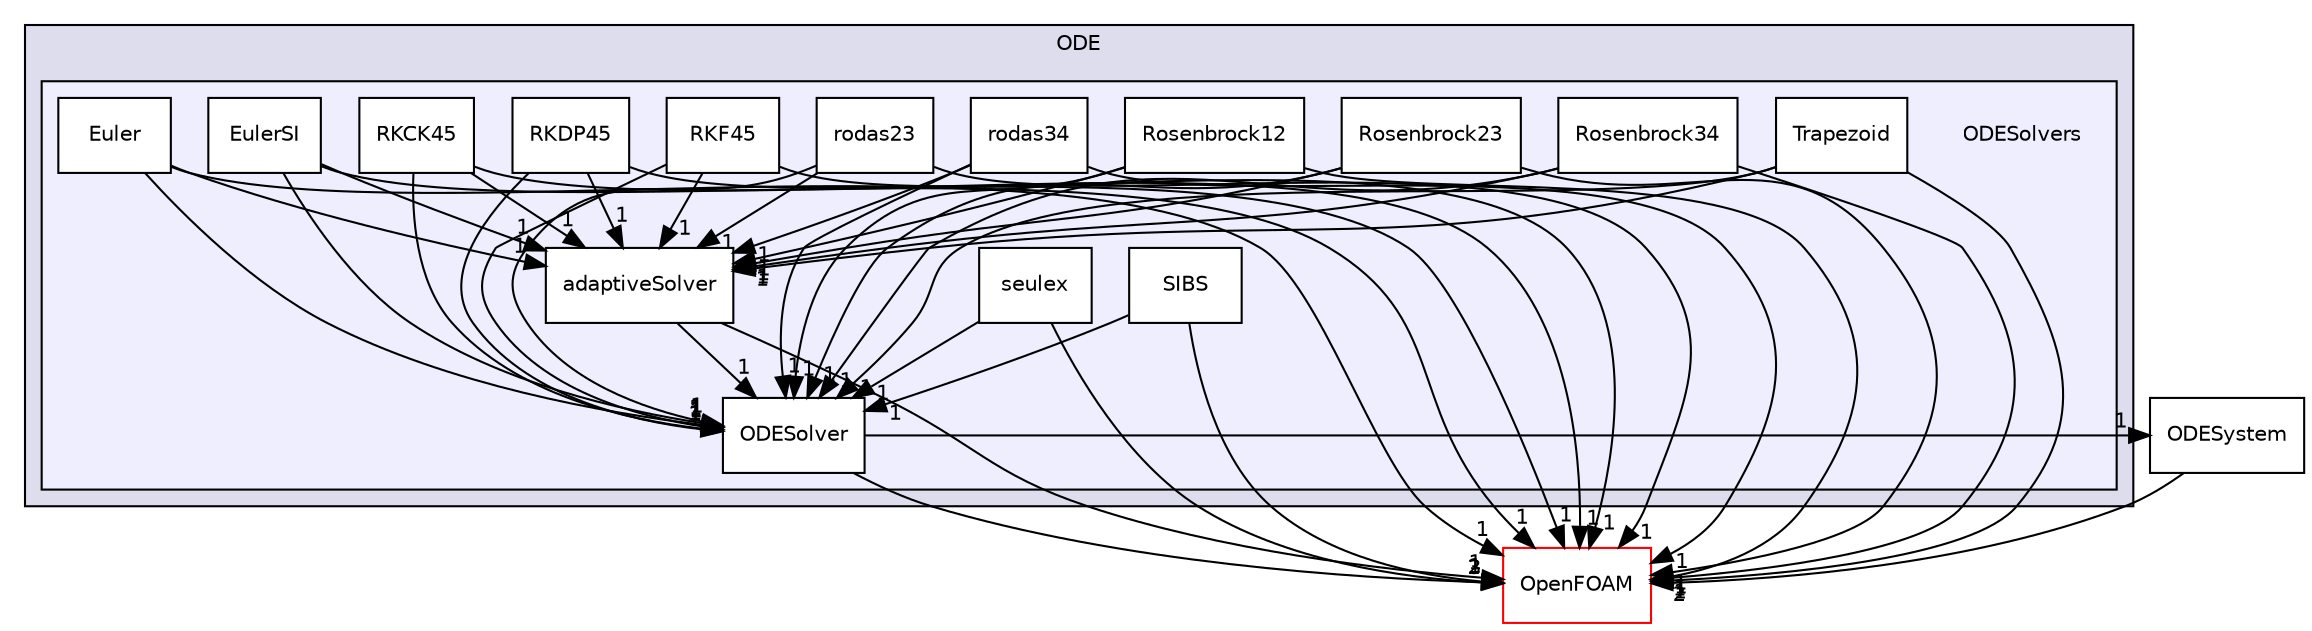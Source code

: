 digraph "src/ODE/ODESolvers" {
  bgcolor=transparent;
  compound=true
  node [ fontsize="10", fontname="Helvetica"];
  edge [ labelfontsize="10", labelfontname="Helvetica"];
  subgraph clusterdir_e47b7a1cb0d621da2e060462b00c1c76 {
    graph [ bgcolor="#ddddee", pencolor="black", label="ODE" fontname="Helvetica", fontsize="10", URL="dir_e47b7a1cb0d621da2e060462b00c1c76.html"]
  subgraph clusterdir_3c9eb44cc766b767ba49f7a4339bd2b9 {
    graph [ bgcolor="#eeeeff", pencolor="black", label="" URL="dir_3c9eb44cc766b767ba49f7a4339bd2b9.html"];
    dir_3c9eb44cc766b767ba49f7a4339bd2b9 [shape=plaintext label="ODESolvers"];
    dir_cb3bcb75234a3f21db8dd158d6ddee49 [shape=box label="adaptiveSolver" color="black" fillcolor="white" style="filled" URL="dir_cb3bcb75234a3f21db8dd158d6ddee49.html"];
    dir_d1b5a80a569419895efdad935a025d66 [shape=box label="Euler" color="black" fillcolor="white" style="filled" URL="dir_d1b5a80a569419895efdad935a025d66.html"];
    dir_cb998207aa4f1191b67370ff09c9fde4 [shape=box label="EulerSI" color="black" fillcolor="white" style="filled" URL="dir_cb998207aa4f1191b67370ff09c9fde4.html"];
    dir_cdffcddb5e13bb570779da92c5291b7f [shape=box label="ODESolver" color="black" fillcolor="white" style="filled" URL="dir_cdffcddb5e13bb570779da92c5291b7f.html"];
    dir_860a5acbfda6b0cdbebfa50712ea2f7a [shape=box label="RKCK45" color="black" fillcolor="white" style="filled" URL="dir_860a5acbfda6b0cdbebfa50712ea2f7a.html"];
    dir_80b216c5c18027f70d77f7faf9b4d3bb [shape=box label="RKDP45" color="black" fillcolor="white" style="filled" URL="dir_80b216c5c18027f70d77f7faf9b4d3bb.html"];
    dir_8a49aeb4b56539ae3a60b44afabf3721 [shape=box label="RKF45" color="black" fillcolor="white" style="filled" URL="dir_8a49aeb4b56539ae3a60b44afabf3721.html"];
    dir_9825c85d777894c76e1ec7ed8cf825f5 [shape=box label="rodas23" color="black" fillcolor="white" style="filled" URL="dir_9825c85d777894c76e1ec7ed8cf825f5.html"];
    dir_e2a18c74f3745db40b54f9a7ab90cb99 [shape=box label="rodas34" color="black" fillcolor="white" style="filled" URL="dir_e2a18c74f3745db40b54f9a7ab90cb99.html"];
    dir_084c070f8395953dc5b66bb0aaa82740 [shape=box label="Rosenbrock12" color="black" fillcolor="white" style="filled" URL="dir_084c070f8395953dc5b66bb0aaa82740.html"];
    dir_31c62ff2f20a3e57587f1a0fee3b6b36 [shape=box label="Rosenbrock23" color="black" fillcolor="white" style="filled" URL="dir_31c62ff2f20a3e57587f1a0fee3b6b36.html"];
    dir_6c64e3b03e8526864e663233a015ae57 [shape=box label="Rosenbrock34" color="black" fillcolor="white" style="filled" URL="dir_6c64e3b03e8526864e663233a015ae57.html"];
    dir_2b2964e4aaae6a2e4683f55227774bb5 [shape=box label="seulex" color="black" fillcolor="white" style="filled" URL="dir_2b2964e4aaae6a2e4683f55227774bb5.html"];
    dir_fec71a1076d57880b1e2e9aa748d03c4 [shape=box label="SIBS" color="black" fillcolor="white" style="filled" URL="dir_fec71a1076d57880b1e2e9aa748d03c4.html"];
    dir_6191c2dd18f29bd43cdc1a5a5ee9fedd [shape=box label="Trapezoid" color="black" fillcolor="white" style="filled" URL="dir_6191c2dd18f29bd43cdc1a5a5ee9fedd.html"];
  }
  }
  dir_17e94c812d47a857ada882731d3839cf [shape=box label="ODESystem" URL="dir_17e94c812d47a857ada882731d3839cf.html"];
  dir_c5473ff19b20e6ec4dfe5c310b3778a8 [shape=box label="OpenFOAM" color="red" URL="dir_c5473ff19b20e6ec4dfe5c310b3778a8.html"];
  dir_17e94c812d47a857ada882731d3839cf->dir_c5473ff19b20e6ec4dfe5c310b3778a8 [headlabel="2", labeldistance=1.5 headhref="dir_001896_001897.html"];
  dir_cb3bcb75234a3f21db8dd158d6ddee49->dir_cdffcddb5e13bb570779da92c5291b7f [headlabel="1", labeldistance=1.5 headhref="dir_001882_001884.html"];
  dir_cb3bcb75234a3f21db8dd158d6ddee49->dir_c5473ff19b20e6ec4dfe5c310b3778a8 [headlabel="1", labeldistance=1.5 headhref="dir_001882_001897.html"];
  dir_9825c85d777894c76e1ec7ed8cf825f5->dir_cb3bcb75234a3f21db8dd158d6ddee49 [headlabel="1", labeldistance=1.5 headhref="dir_001888_001882.html"];
  dir_9825c85d777894c76e1ec7ed8cf825f5->dir_cdffcddb5e13bb570779da92c5291b7f [headlabel="1", labeldistance=1.5 headhref="dir_001888_001884.html"];
  dir_9825c85d777894c76e1ec7ed8cf825f5->dir_c5473ff19b20e6ec4dfe5c310b3778a8 [headlabel="1", labeldistance=1.5 headhref="dir_001888_001897.html"];
  dir_cb998207aa4f1191b67370ff09c9fde4->dir_cb3bcb75234a3f21db8dd158d6ddee49 [headlabel="1", labeldistance=1.5 headhref="dir_001883_001882.html"];
  dir_cb998207aa4f1191b67370ff09c9fde4->dir_cdffcddb5e13bb570779da92c5291b7f [headlabel="1", labeldistance=1.5 headhref="dir_001883_001884.html"];
  dir_cb998207aa4f1191b67370ff09c9fde4->dir_c5473ff19b20e6ec4dfe5c310b3778a8 [headlabel="1", labeldistance=1.5 headhref="dir_001883_001897.html"];
  dir_31c62ff2f20a3e57587f1a0fee3b6b36->dir_cb3bcb75234a3f21db8dd158d6ddee49 [headlabel="1", labeldistance=1.5 headhref="dir_001891_001882.html"];
  dir_31c62ff2f20a3e57587f1a0fee3b6b36->dir_cdffcddb5e13bb570779da92c5291b7f [headlabel="1", labeldistance=1.5 headhref="dir_001891_001884.html"];
  dir_31c62ff2f20a3e57587f1a0fee3b6b36->dir_c5473ff19b20e6ec4dfe5c310b3778a8 [headlabel="1", labeldistance=1.5 headhref="dir_001891_001897.html"];
  dir_2b2964e4aaae6a2e4683f55227774bb5->dir_cdffcddb5e13bb570779da92c5291b7f [headlabel="1", labeldistance=1.5 headhref="dir_001893_001884.html"];
  dir_2b2964e4aaae6a2e4683f55227774bb5->dir_c5473ff19b20e6ec4dfe5c310b3778a8 [headlabel="3", labeldistance=1.5 headhref="dir_001893_001897.html"];
  dir_084c070f8395953dc5b66bb0aaa82740->dir_cb3bcb75234a3f21db8dd158d6ddee49 [headlabel="1", labeldistance=1.5 headhref="dir_001890_001882.html"];
  dir_084c070f8395953dc5b66bb0aaa82740->dir_cdffcddb5e13bb570779da92c5291b7f [headlabel="1", labeldistance=1.5 headhref="dir_001890_001884.html"];
  dir_084c070f8395953dc5b66bb0aaa82740->dir_c5473ff19b20e6ec4dfe5c310b3778a8 [headlabel="1", labeldistance=1.5 headhref="dir_001890_001897.html"];
  dir_80b216c5c18027f70d77f7faf9b4d3bb->dir_cb3bcb75234a3f21db8dd158d6ddee49 [headlabel="1", labeldistance=1.5 headhref="dir_001886_001882.html"];
  dir_80b216c5c18027f70d77f7faf9b4d3bb->dir_cdffcddb5e13bb570779da92c5291b7f [headlabel="1", labeldistance=1.5 headhref="dir_001886_001884.html"];
  dir_80b216c5c18027f70d77f7faf9b4d3bb->dir_c5473ff19b20e6ec4dfe5c310b3778a8 [headlabel="1", labeldistance=1.5 headhref="dir_001886_001897.html"];
  dir_fec71a1076d57880b1e2e9aa748d03c4->dir_cdffcddb5e13bb570779da92c5291b7f [headlabel="1", labeldistance=1.5 headhref="dir_001894_001884.html"];
  dir_fec71a1076d57880b1e2e9aa748d03c4->dir_c5473ff19b20e6ec4dfe5c310b3778a8 [headlabel="1", labeldistance=1.5 headhref="dir_001894_001897.html"];
  dir_cdffcddb5e13bb570779da92c5291b7f->dir_17e94c812d47a857ada882731d3839cf [headlabel="1", labeldistance=1.5 headhref="dir_001884_001896.html"];
  dir_cdffcddb5e13bb570779da92c5291b7f->dir_c5473ff19b20e6ec4dfe5c310b3778a8 [headlabel="2", labeldistance=1.5 headhref="dir_001884_001897.html"];
  dir_d1b5a80a569419895efdad935a025d66->dir_cb3bcb75234a3f21db8dd158d6ddee49 [headlabel="1", labeldistance=1.5 headhref="dir_001457_001882.html"];
  dir_d1b5a80a569419895efdad935a025d66->dir_cdffcddb5e13bb570779da92c5291b7f [headlabel="1", labeldistance=1.5 headhref="dir_001457_001884.html"];
  dir_d1b5a80a569419895efdad935a025d66->dir_c5473ff19b20e6ec4dfe5c310b3778a8 [headlabel="1", labeldistance=1.5 headhref="dir_001457_001897.html"];
  dir_6191c2dd18f29bd43cdc1a5a5ee9fedd->dir_cb3bcb75234a3f21db8dd158d6ddee49 [headlabel="1", labeldistance=1.5 headhref="dir_001895_001882.html"];
  dir_6191c2dd18f29bd43cdc1a5a5ee9fedd->dir_cdffcddb5e13bb570779da92c5291b7f [headlabel="1", labeldistance=1.5 headhref="dir_001895_001884.html"];
  dir_6191c2dd18f29bd43cdc1a5a5ee9fedd->dir_c5473ff19b20e6ec4dfe5c310b3778a8 [headlabel="1", labeldistance=1.5 headhref="dir_001895_001897.html"];
  dir_860a5acbfda6b0cdbebfa50712ea2f7a->dir_cb3bcb75234a3f21db8dd158d6ddee49 [headlabel="1", labeldistance=1.5 headhref="dir_001885_001882.html"];
  dir_860a5acbfda6b0cdbebfa50712ea2f7a->dir_cdffcddb5e13bb570779da92c5291b7f [headlabel="1", labeldistance=1.5 headhref="dir_001885_001884.html"];
  dir_860a5acbfda6b0cdbebfa50712ea2f7a->dir_c5473ff19b20e6ec4dfe5c310b3778a8 [headlabel="1", labeldistance=1.5 headhref="dir_001885_001897.html"];
  dir_e2a18c74f3745db40b54f9a7ab90cb99->dir_cb3bcb75234a3f21db8dd158d6ddee49 [headlabel="1", labeldistance=1.5 headhref="dir_001889_001882.html"];
  dir_e2a18c74f3745db40b54f9a7ab90cb99->dir_cdffcddb5e13bb570779da92c5291b7f [headlabel="1", labeldistance=1.5 headhref="dir_001889_001884.html"];
  dir_e2a18c74f3745db40b54f9a7ab90cb99->dir_c5473ff19b20e6ec4dfe5c310b3778a8 [headlabel="1", labeldistance=1.5 headhref="dir_001889_001897.html"];
  dir_6c64e3b03e8526864e663233a015ae57->dir_cb3bcb75234a3f21db8dd158d6ddee49 [headlabel="1", labeldistance=1.5 headhref="dir_001892_001882.html"];
  dir_6c64e3b03e8526864e663233a015ae57->dir_cdffcddb5e13bb570779da92c5291b7f [headlabel="1", labeldistance=1.5 headhref="dir_001892_001884.html"];
  dir_6c64e3b03e8526864e663233a015ae57->dir_c5473ff19b20e6ec4dfe5c310b3778a8 [headlabel="1", labeldistance=1.5 headhref="dir_001892_001897.html"];
  dir_8a49aeb4b56539ae3a60b44afabf3721->dir_cb3bcb75234a3f21db8dd158d6ddee49 [headlabel="1", labeldistance=1.5 headhref="dir_001887_001882.html"];
  dir_8a49aeb4b56539ae3a60b44afabf3721->dir_cdffcddb5e13bb570779da92c5291b7f [headlabel="1", labeldistance=1.5 headhref="dir_001887_001884.html"];
  dir_8a49aeb4b56539ae3a60b44afabf3721->dir_c5473ff19b20e6ec4dfe5c310b3778a8 [headlabel="1", labeldistance=1.5 headhref="dir_001887_001897.html"];
}
